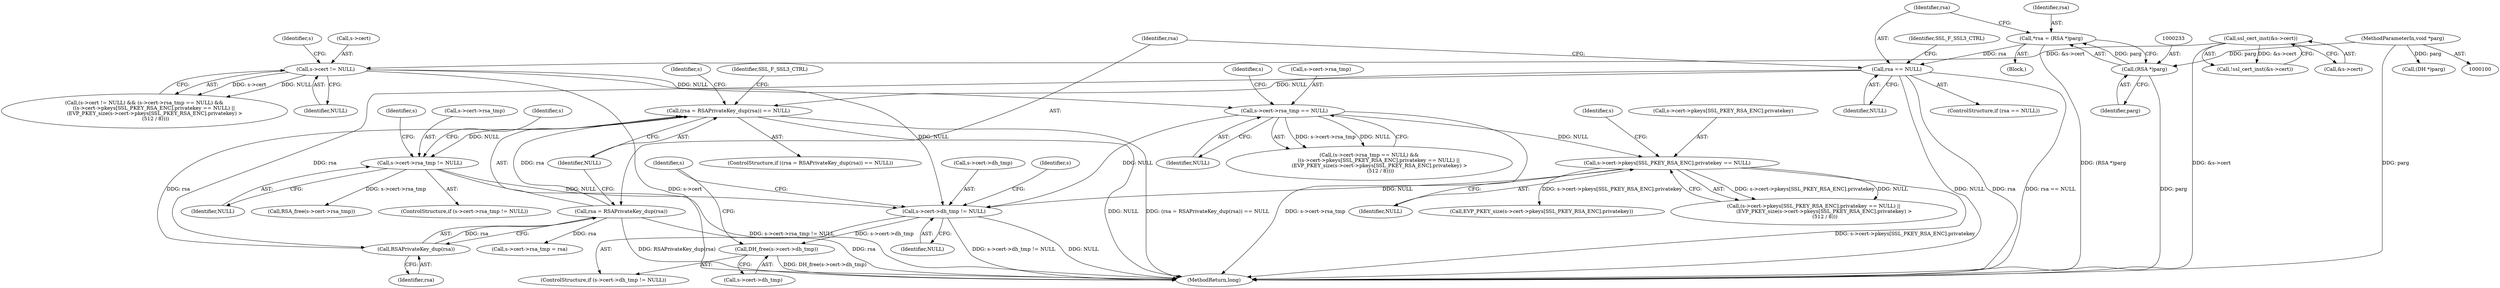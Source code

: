 digraph "0_openssl_c5b831f21d0d29d1e517d139d9d101763f60c9a2@API" {
"1000356" [label="(Call,DH_free(s->cert->dh_tmp))"];
"1000349" [label="(Call,s->cert->dh_tmp != NULL)"];
"1000184" [label="(Call,s->cert != NULL)"];
"1000113" [label="(Call,ssl_cert_inst(&s->cert))"];
"1000259" [label="(Call,s->cert->rsa_tmp != NULL)"];
"1000246" [label="(Call,(rsa = RSAPrivateKey_dup(rsa)) == NULL)"];
"1000247" [label="(Call,rsa = RSAPrivateKey_dup(rsa))"];
"1000249" [label="(Call,RSAPrivateKey_dup(rsa))"];
"1000236" [label="(Call,rsa == NULL)"];
"1000230" [label="(Call,*rsa = (RSA *)parg)"];
"1000232" [label="(Call,(RSA *)parg)"];
"1000104" [label="(MethodParameterIn,void *parg)"];
"1000198" [label="(Call,s->cert->pkeys[SSL_PKEY_RSA_ENC].privatekey == NULL)"];
"1000190" [label="(Call,s->cert->rsa_tmp == NULL)"];
"1000296" [label="(Call,(DH *)parg)"];
"1000236" [label="(Call,rsa == NULL)"];
"1000249" [label="(Call,RSAPrivateKey_dup(rsa))"];
"1000365" [label="(Identifier,s)"];
"1000350" [label="(Call,s->cert->dh_tmp)"];
"1000230" [label="(Call,*rsa = (RSA *)parg)"];
"1000275" [label="(Identifier,s)"];
"1000266" [label="(Call,RSA_free(s->cert->rsa_tmp))"];
"1000208" [label="(Identifier,NULL)"];
"1000184" [label="(Call,s->cert != NULL)"];
"1000251" [label="(Identifier,NULL)"];
"1000231" [label="(Identifier,rsa)"];
"1000191" [label="(Call,s->cert->rsa_tmp)"];
"1000210" [label="(Call,EVP_PKEY_size(s->cert->pkeys[SSL_PKEY_RSA_ENC].privatekey))"];
"1000356" [label="(Call,DH_free(s->cert->dh_tmp))"];
"1000235" [label="(ControlStructure,if (rsa == NULL))"];
"1000247" [label="(Call,rsa = RSAPrivateKey_dup(rsa))"];
"1000183" [label="(Call,(s->cert != NULL) && (s->cert->rsa_tmp == NULL) &&\n            ((s->cert->pkeys[SSL_PKEY_RSA_ENC].privatekey == NULL) ||\n             (EVP_PKEY_size(s->cert->pkeys[SSL_PKEY_RSA_ENC].privatekey) >\n              (512 / 8))))"];
"1000246" [label="(Call,(rsa = RSAPrivateKey_dup(rsa)) == NULL)"];
"1000254" [label="(Identifier,SSL_F_SSL3_CTRL)"];
"1000190" [label="(Call,s->cert->rsa_tmp == NULL)"];
"1000241" [label="(Identifier,SSL_F_SSL3_CTRL)"];
"1000228" [label="(Block,)"];
"1000260" [label="(Call,s->cert->rsa_tmp)"];
"1000248" [label="(Identifier,rsa)"];
"1000258" [label="(ControlStructure,if (s->cert->rsa_tmp != NULL))"];
"1000112" [label="(Call,!ssl_cert_inst(&s->cert))"];
"1000114" [label="(Call,&s->cert)"];
"1000215" [label="(Identifier,s)"];
"1000355" [label="(Identifier,NULL)"];
"1000203" [label="(Identifier,s)"];
"1000245" [label="(ControlStructure,if ((rsa = RSAPrivateKey_dup(rsa)) == NULL))"];
"1000193" [label="(Identifier,s)"];
"1000372" [label="(MethodReturn,long)"];
"1000185" [label="(Call,s->cert)"];
"1000349" [label="(Call,s->cert->dh_tmp != NULL)"];
"1000197" [label="(Call,(s->cert->pkeys[SSL_PKEY_RSA_ENC].privatekey == NULL) ||\n             (EVP_PKEY_size(s->cert->pkeys[SSL_PKEY_RSA_ENC].privatekey) >\n              (512 / 8)))"];
"1000269" [label="(Identifier,s)"];
"1000189" [label="(Call,(s->cert->rsa_tmp == NULL) &&\n            ((s->cert->pkeys[SSL_PKEY_RSA_ENC].privatekey == NULL) ||\n             (EVP_PKEY_size(s->cert->pkeys[SSL_PKEY_RSA_ENC].privatekey) >\n              (512 / 8))))"];
"1000198" [label="(Call,s->cert->pkeys[SSL_PKEY_RSA_ENC].privatekey == NULL)"];
"1000262" [label="(Identifier,s)"];
"1000104" [label="(MethodParameterIn,void *parg)"];
"1000250" [label="(Identifier,rsa)"];
"1000265" [label="(Identifier,NULL)"];
"1000272" [label="(Call,s->cert->rsa_tmp = rsa)"];
"1000238" [label="(Identifier,NULL)"];
"1000113" [label="(Call,ssl_cert_inst(&s->cert))"];
"1000357" [label="(Call,s->cert->dh_tmp)"];
"1000234" [label="(Identifier,parg)"];
"1000199" [label="(Call,s->cert->pkeys[SSL_PKEY_RSA_ENC].privatekey)"];
"1000232" [label="(Call,(RSA *)parg)"];
"1000196" [label="(Identifier,NULL)"];
"1000348" [label="(ControlStructure,if (s->cert->dh_tmp != NULL))"];
"1000237" [label="(Identifier,rsa)"];
"1000259" [label="(Call,s->cert->rsa_tmp != NULL)"];
"1000188" [label="(Identifier,NULL)"];
"1000359" [label="(Identifier,s)"];
"1000356" -> "1000348"  [label="AST: "];
"1000356" -> "1000357"  [label="CFG: "];
"1000357" -> "1000356"  [label="AST: "];
"1000365" -> "1000356"  [label="CFG: "];
"1000356" -> "1000372"  [label="DDG: DH_free(s->cert->dh_tmp)"];
"1000349" -> "1000356"  [label="DDG: s->cert->dh_tmp"];
"1000349" -> "1000348"  [label="AST: "];
"1000349" -> "1000355"  [label="CFG: "];
"1000350" -> "1000349"  [label="AST: "];
"1000355" -> "1000349"  [label="AST: "];
"1000359" -> "1000349"  [label="CFG: "];
"1000365" -> "1000349"  [label="CFG: "];
"1000349" -> "1000372"  [label="DDG: s->cert->dh_tmp != NULL"];
"1000349" -> "1000372"  [label="DDG: NULL"];
"1000184" -> "1000349"  [label="DDG: NULL"];
"1000259" -> "1000349"  [label="DDG: NULL"];
"1000198" -> "1000349"  [label="DDG: NULL"];
"1000190" -> "1000349"  [label="DDG: NULL"];
"1000184" -> "1000183"  [label="AST: "];
"1000184" -> "1000188"  [label="CFG: "];
"1000185" -> "1000184"  [label="AST: "];
"1000188" -> "1000184"  [label="AST: "];
"1000193" -> "1000184"  [label="CFG: "];
"1000183" -> "1000184"  [label="CFG: "];
"1000184" -> "1000372"  [label="DDG: s->cert"];
"1000184" -> "1000183"  [label="DDG: s->cert"];
"1000184" -> "1000183"  [label="DDG: NULL"];
"1000113" -> "1000184"  [label="DDG: &s->cert"];
"1000184" -> "1000190"  [label="DDG: NULL"];
"1000113" -> "1000112"  [label="AST: "];
"1000113" -> "1000114"  [label="CFG: "];
"1000114" -> "1000113"  [label="AST: "];
"1000112" -> "1000113"  [label="CFG: "];
"1000113" -> "1000372"  [label="DDG: &s->cert"];
"1000113" -> "1000112"  [label="DDG: &s->cert"];
"1000259" -> "1000258"  [label="AST: "];
"1000259" -> "1000265"  [label="CFG: "];
"1000260" -> "1000259"  [label="AST: "];
"1000265" -> "1000259"  [label="AST: "];
"1000269" -> "1000259"  [label="CFG: "];
"1000275" -> "1000259"  [label="CFG: "];
"1000259" -> "1000372"  [label="DDG: s->cert->rsa_tmp != NULL"];
"1000246" -> "1000259"  [label="DDG: NULL"];
"1000259" -> "1000266"  [label="DDG: s->cert->rsa_tmp"];
"1000246" -> "1000245"  [label="AST: "];
"1000246" -> "1000251"  [label="CFG: "];
"1000247" -> "1000246"  [label="AST: "];
"1000251" -> "1000246"  [label="AST: "];
"1000254" -> "1000246"  [label="CFG: "];
"1000262" -> "1000246"  [label="CFG: "];
"1000246" -> "1000372"  [label="DDG: NULL"];
"1000246" -> "1000372"  [label="DDG: (rsa = RSAPrivateKey_dup(rsa)) == NULL"];
"1000247" -> "1000246"  [label="DDG: rsa"];
"1000249" -> "1000246"  [label="DDG: rsa"];
"1000236" -> "1000246"  [label="DDG: NULL"];
"1000247" -> "1000249"  [label="CFG: "];
"1000248" -> "1000247"  [label="AST: "];
"1000249" -> "1000247"  [label="AST: "];
"1000251" -> "1000247"  [label="CFG: "];
"1000247" -> "1000372"  [label="DDG: rsa"];
"1000247" -> "1000372"  [label="DDG: RSAPrivateKey_dup(rsa)"];
"1000249" -> "1000247"  [label="DDG: rsa"];
"1000247" -> "1000272"  [label="DDG: rsa"];
"1000249" -> "1000250"  [label="CFG: "];
"1000250" -> "1000249"  [label="AST: "];
"1000236" -> "1000249"  [label="DDG: rsa"];
"1000236" -> "1000235"  [label="AST: "];
"1000236" -> "1000238"  [label="CFG: "];
"1000237" -> "1000236"  [label="AST: "];
"1000238" -> "1000236"  [label="AST: "];
"1000241" -> "1000236"  [label="CFG: "];
"1000248" -> "1000236"  [label="CFG: "];
"1000236" -> "1000372"  [label="DDG: rsa"];
"1000236" -> "1000372"  [label="DDG: rsa == NULL"];
"1000236" -> "1000372"  [label="DDG: NULL"];
"1000230" -> "1000236"  [label="DDG: rsa"];
"1000230" -> "1000228"  [label="AST: "];
"1000230" -> "1000232"  [label="CFG: "];
"1000231" -> "1000230"  [label="AST: "];
"1000232" -> "1000230"  [label="AST: "];
"1000237" -> "1000230"  [label="CFG: "];
"1000230" -> "1000372"  [label="DDG: (RSA *)parg"];
"1000232" -> "1000230"  [label="DDG: parg"];
"1000232" -> "1000234"  [label="CFG: "];
"1000233" -> "1000232"  [label="AST: "];
"1000234" -> "1000232"  [label="AST: "];
"1000232" -> "1000372"  [label="DDG: parg"];
"1000104" -> "1000232"  [label="DDG: parg"];
"1000104" -> "1000100"  [label="AST: "];
"1000104" -> "1000372"  [label="DDG: parg"];
"1000104" -> "1000296"  [label="DDG: parg"];
"1000198" -> "1000197"  [label="AST: "];
"1000198" -> "1000208"  [label="CFG: "];
"1000199" -> "1000198"  [label="AST: "];
"1000208" -> "1000198"  [label="AST: "];
"1000215" -> "1000198"  [label="CFG: "];
"1000197" -> "1000198"  [label="CFG: "];
"1000198" -> "1000372"  [label="DDG: s->cert->pkeys[SSL_PKEY_RSA_ENC].privatekey"];
"1000198" -> "1000197"  [label="DDG: s->cert->pkeys[SSL_PKEY_RSA_ENC].privatekey"];
"1000198" -> "1000197"  [label="DDG: NULL"];
"1000190" -> "1000198"  [label="DDG: NULL"];
"1000198" -> "1000210"  [label="DDG: s->cert->pkeys[SSL_PKEY_RSA_ENC].privatekey"];
"1000190" -> "1000189"  [label="AST: "];
"1000190" -> "1000196"  [label="CFG: "];
"1000191" -> "1000190"  [label="AST: "];
"1000196" -> "1000190"  [label="AST: "];
"1000203" -> "1000190"  [label="CFG: "];
"1000189" -> "1000190"  [label="CFG: "];
"1000190" -> "1000372"  [label="DDG: s->cert->rsa_tmp"];
"1000190" -> "1000189"  [label="DDG: s->cert->rsa_tmp"];
"1000190" -> "1000189"  [label="DDG: NULL"];
}
